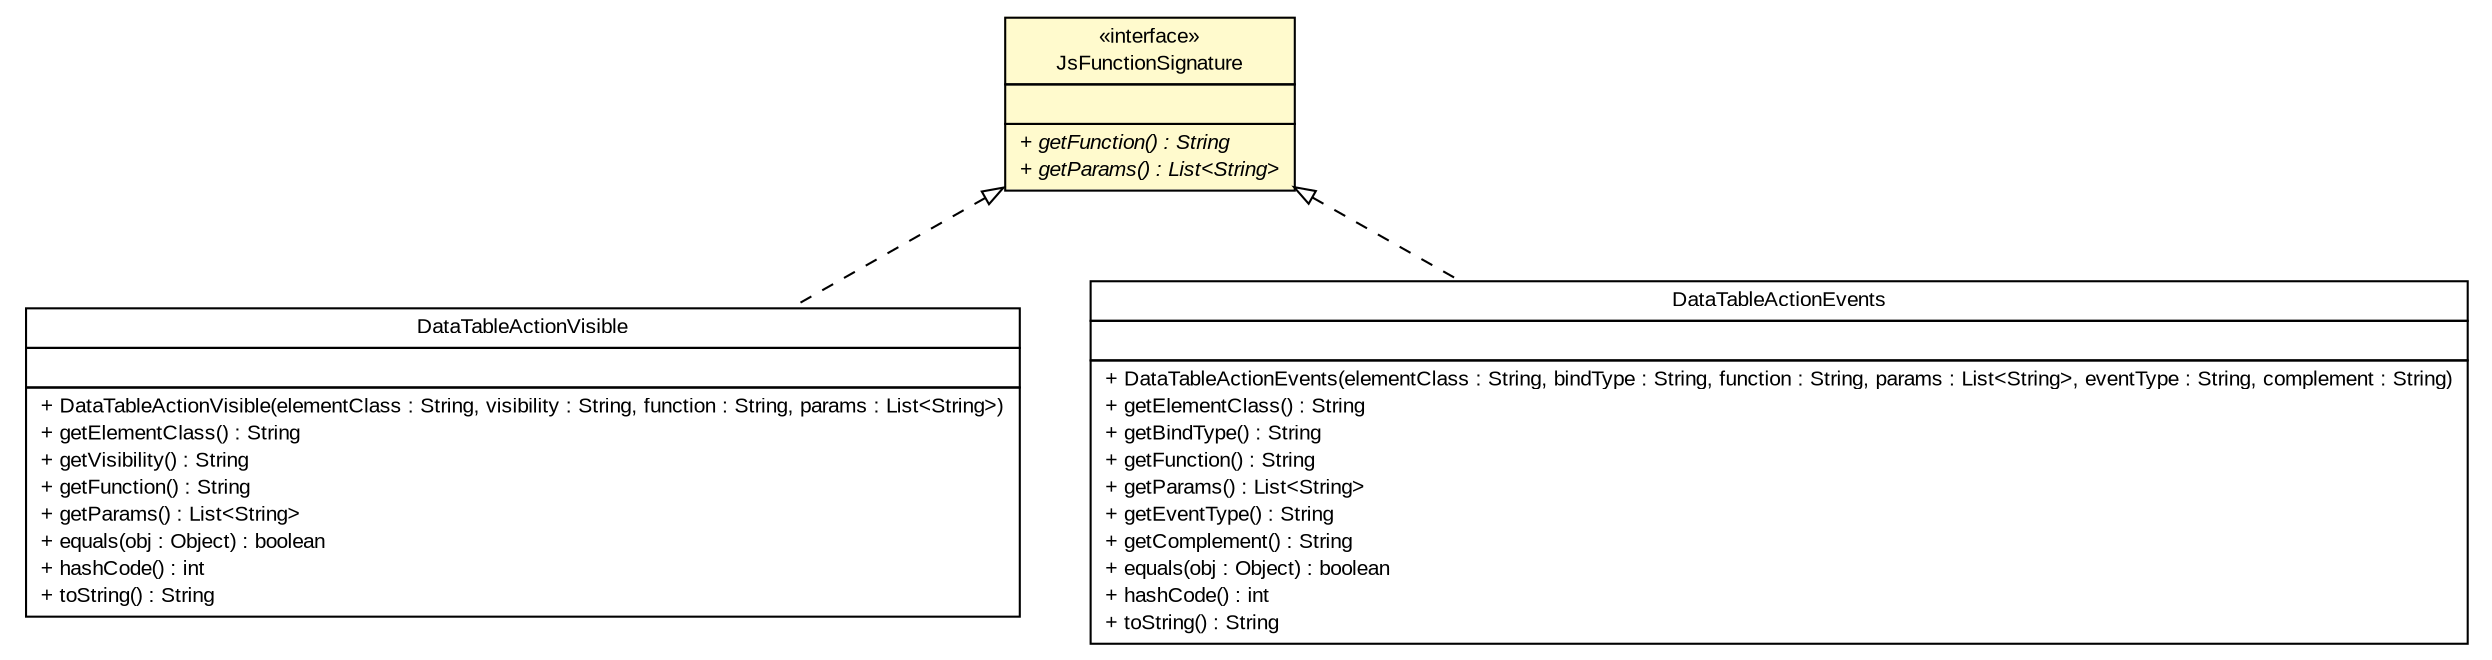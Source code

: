 #!/usr/local/bin/dot
#
# Class diagram 
# Generated by UMLGraph version R5_6 (http://www.umlgraph.org/)
#

digraph G {
	edge [fontname="arial",fontsize=10,labelfontname="arial",labelfontsize=10];
	node [fontname="arial",fontsize=10,shape=plaintext];
	nodesep=0.25;
	ranksep=0.5;
	// br.gov.to.sefaz.presentation.managedbean.composites.domain.JsFunctionSignature
	c754 [label=<<table title="br.gov.to.sefaz.presentation.managedbean.composites.domain.JsFunctionSignature" border="0" cellborder="1" cellspacing="0" cellpadding="2" port="p" bgcolor="lemonChiffon" href="./JsFunctionSignature.html">
		<tr><td><table border="0" cellspacing="0" cellpadding="1">
<tr><td align="center" balign="center"> &#171;interface&#187; </td></tr>
<tr><td align="center" balign="center"> JsFunctionSignature </td></tr>
		</table></td></tr>
		<tr><td><table border="0" cellspacing="0" cellpadding="1">
<tr><td align="left" balign="left">  </td></tr>
		</table></td></tr>
		<tr><td><table border="0" cellspacing="0" cellpadding="1">
<tr><td align="left" balign="left"><font face="arial italic" point-size="10.0"> + getFunction() : String </font></td></tr>
<tr><td align="left" balign="left"><font face="arial italic" point-size="10.0"> + getParams() : List&lt;String&gt; </font></td></tr>
		</table></td></tr>
		</table>>, URL="./JsFunctionSignature.html", fontname="arial", fontcolor="black", fontsize=10.0];
	// br.gov.to.sefaz.presentation.managedbean.composites.domain.DataTableActionVisible
	c757 [label=<<table title="br.gov.to.sefaz.presentation.managedbean.composites.domain.DataTableActionVisible" border="0" cellborder="1" cellspacing="0" cellpadding="2" port="p" href="./DataTableActionVisible.html">
		<tr><td><table border="0" cellspacing="0" cellpadding="1">
<tr><td align="center" balign="center"> DataTableActionVisible </td></tr>
		</table></td></tr>
		<tr><td><table border="0" cellspacing="0" cellpadding="1">
<tr><td align="left" balign="left">  </td></tr>
		</table></td></tr>
		<tr><td><table border="0" cellspacing="0" cellpadding="1">
<tr><td align="left" balign="left"> + DataTableActionVisible(elementClass : String, visibility : String, function : String, params : List&lt;String&gt;) </td></tr>
<tr><td align="left" balign="left"> + getElementClass() : String </td></tr>
<tr><td align="left" balign="left"> + getVisibility() : String </td></tr>
<tr><td align="left" balign="left"> + getFunction() : String </td></tr>
<tr><td align="left" balign="left"> + getParams() : List&lt;String&gt; </td></tr>
<tr><td align="left" balign="left"> + equals(obj : Object) : boolean </td></tr>
<tr><td align="left" balign="left"> + hashCode() : int </td></tr>
<tr><td align="left" balign="left"> + toString() : String </td></tr>
		</table></td></tr>
		</table>>, URL="./DataTableActionVisible.html", fontname="arial", fontcolor="black", fontsize=10.0];
	// br.gov.to.sefaz.presentation.managedbean.composites.domain.DataTableActionEvents
	c758 [label=<<table title="br.gov.to.sefaz.presentation.managedbean.composites.domain.DataTableActionEvents" border="0" cellborder="1" cellspacing="0" cellpadding="2" port="p" href="./DataTableActionEvents.html">
		<tr><td><table border="0" cellspacing="0" cellpadding="1">
<tr><td align="center" balign="center"> DataTableActionEvents </td></tr>
		</table></td></tr>
		<tr><td><table border="0" cellspacing="0" cellpadding="1">
<tr><td align="left" balign="left">  </td></tr>
		</table></td></tr>
		<tr><td><table border="0" cellspacing="0" cellpadding="1">
<tr><td align="left" balign="left"> + DataTableActionEvents(elementClass : String, bindType : String, function : String, params : List&lt;String&gt;, eventType : String, complement : String) </td></tr>
<tr><td align="left" balign="left"> + getElementClass() : String </td></tr>
<tr><td align="left" balign="left"> + getBindType() : String </td></tr>
<tr><td align="left" balign="left"> + getFunction() : String </td></tr>
<tr><td align="left" balign="left"> + getParams() : List&lt;String&gt; </td></tr>
<tr><td align="left" balign="left"> + getEventType() : String </td></tr>
<tr><td align="left" balign="left"> + getComplement() : String </td></tr>
<tr><td align="left" balign="left"> + equals(obj : Object) : boolean </td></tr>
<tr><td align="left" balign="left"> + hashCode() : int </td></tr>
<tr><td align="left" balign="left"> + toString() : String </td></tr>
		</table></td></tr>
		</table>>, URL="./DataTableActionEvents.html", fontname="arial", fontcolor="black", fontsize=10.0];
	//br.gov.to.sefaz.presentation.managedbean.composites.domain.DataTableActionVisible implements br.gov.to.sefaz.presentation.managedbean.composites.domain.JsFunctionSignature
	c754:p -> c757:p [dir=back,arrowtail=empty,style=dashed];
	//br.gov.to.sefaz.presentation.managedbean.composites.domain.DataTableActionEvents implements br.gov.to.sefaz.presentation.managedbean.composites.domain.JsFunctionSignature
	c754:p -> c758:p [dir=back,arrowtail=empty,style=dashed];
}

